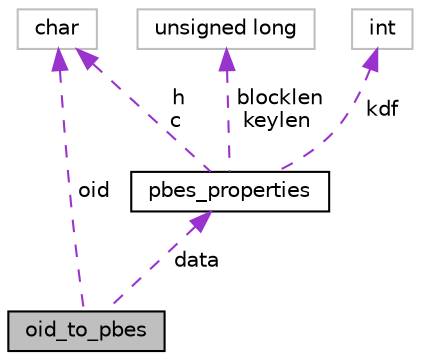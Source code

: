 digraph "oid_to_pbes"
{
 // LATEX_PDF_SIZE
  edge [fontname="Helvetica",fontsize="10",labelfontname="Helvetica",labelfontsize="10"];
  node [fontname="Helvetica",fontsize="10",shape=record];
  Node1 [label="oid_to_pbes",height=0.2,width=0.4,color="black", fillcolor="grey75", style="filled", fontcolor="black",tooltip=" "];
  Node2 -> Node1 [dir="back",color="darkorchid3",fontsize="10",style="dashed",label=" oid" ,fontname="Helvetica"];
  Node2 [label="char",height=0.2,width=0.4,color="grey75", fillcolor="white", style="filled",tooltip=" "];
  Node3 -> Node1 [dir="back",color="darkorchid3",fontsize="10",style="dashed",label=" data" ,fontname="Helvetica"];
  Node3 [label="pbes_properties",height=0.2,width=0.4,color="black", fillcolor="white", style="filled",URL="$structpbes__properties.html",tooltip=" "];
  Node4 -> Node3 [dir="back",color="darkorchid3",fontsize="10",style="dashed",label=" blocklen\nkeylen" ,fontname="Helvetica"];
  Node4 [label="unsigned long",height=0.2,width=0.4,color="grey75", fillcolor="white", style="filled",tooltip=" "];
  Node2 -> Node3 [dir="back",color="darkorchid3",fontsize="10",style="dashed",label=" h\nc" ,fontname="Helvetica"];
  Node5 -> Node3 [dir="back",color="darkorchid3",fontsize="10",style="dashed",label=" kdf" ,fontname="Helvetica"];
  Node5 [label="int",height=0.2,width=0.4,color="grey75", fillcolor="white", style="filled",tooltip=" "];
}
